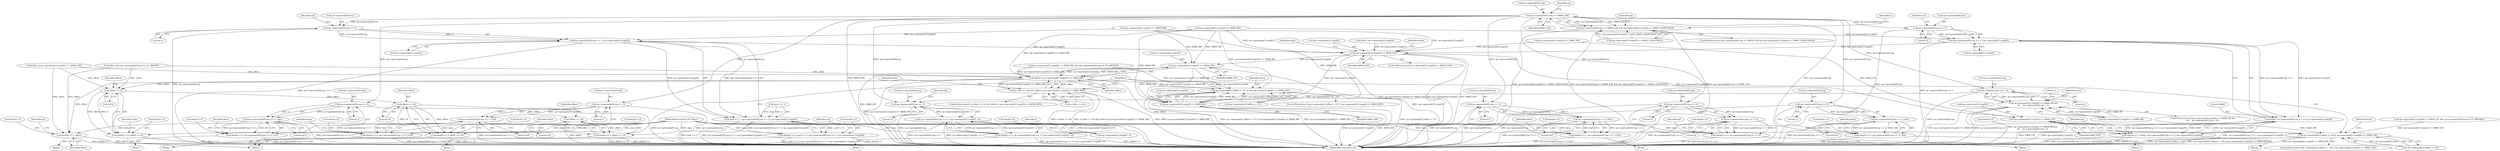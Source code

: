 digraph "0_radare2_f17bfd9f1da05f30f23a4dd05e9d2363e1406948@API" {
"1002031" [label="(Call,op->operands[0].reg == X86R_EAX)"];
"1002030" [label="(Call,op->operands[0].reg == X86R_EAX && op->operands[1].regs[0] == X86R_UNDEFINED)"];
"1002201" [label="(Call,op->operands[0].reg < 4)"];
"1002189" [label="(Call,op->operands[1].regs[0] >= X86R_R8 &&\n\t\t\t    op->operands[0].reg < 4)"];
"1002229" [label="(Call,op->operands[0].reg << 3)"];
"1002228" [label="(Call,op->operands[0].reg << 3 | (op->operands[1].regs[0] - 8))"];
"1002223" [label="(Call,data[l++] = op->operands[0].reg << 3 | (op->operands[1].regs[0] - 8))"];
"1002311" [label="(Call,op->operands[0].reg << 3)"];
"1002310" [label="(Call,op->operands[0].reg << 3 | 0x5)"];
"1002305" [label="(Call,data[l++] = op->operands[0].reg << 3 | 0x5)"];
"1002562" [label="(Call,op->operands[0].reg << 3)"];
"1002561" [label="(Call,op->operands[0].reg << 3 | 0x4)"];
"1002556" [label="(Call,data[l++] = op->operands[0].reg << 3 | 0x4)"];
"1002586" [label="(Call,op->operands[0].reg << 3)"];
"1002585" [label="(Call,op->operands[0].reg << 3 | 0x5)"];
"1002580" [label="(Call,data[l++] = op->operands[0].reg << 3 | 0x5)"];
"1002647" [label="(Call,op->operands[0].reg << 3)"];
"1002646" [label="(Call,op->operands[0].reg << 3 | 4)"];
"1002641" [label="(Call,data[l++] = op->operands[0].reg << 3 | 4)"];
"1002792" [label="(Call,op->operands[0].reg << 3)"];
"1002791" [label="(Call,op->operands[0].reg << 3 | 0x4)"];
"1002786" [label="(Call,data[l++] = op->operands[0].reg << 3 | 0x4)"];
"1002921" [label="(Call,op->operands[0].reg << 3)"];
"1002920" [label="(Call,op->operands[0].reg << 3 | op->operands[1].regs[0])"];
"1002918" [label="(Call,0x80 | op->operands[0].reg << 3 | op->operands[1].regs[0])"];
"1002913" [label="(Call,data[l++] = 0x80 | op->operands[0].reg << 3 | op->operands[1].regs[0])"];
"1003063" [label="(Call,op->operands[1].regs[0] == X86R_ESP)"];
"1003103" [label="(Call,op->operands[1].regs[0] == X86R_EIP)"];
"1003093" [label="(Call,op->operands[1].offset > 128 || op->operands[1].regs[0] == X86R_EIP)"];
"1003149" [label="(Call,op->operands[1].regs[0] == X86R_RIP)"];
"1003147" [label="(Call,offset || op->operands[1].regs[0] == X86R_RIP)"];
"1003141" [label="(Call,a->bits == 64 && (offset || op->operands[1].regs[0] == X86R_RIP))"];
"1003161" [label="(Call,data[l++] = offset)"];
"1003168" [label="(Call,op->operands[1].offset > 127 || op->operands[1].regs[0] == X86R_RIP)"];
"1003195" [label="(Call,offset >> 8)"];
"1003190" [label="(Call,data[l++] = offset >> 8)"];
"1003203" [label="(Call,offset >> 16)"];
"1003198" [label="(Call,data[l++] = offset >> 16)"];
"1003211" [label="(Call,offset >> 24)"];
"1003206" [label="(Call,data[l++] = offset >> 24)"];
"1003178" [label="(Call,op->operands[1].regs[0] == X86R_RIP)"];
"1003044" [label="(Call,op->operands[0].reg << 3)"];
"1003043" [label="(Call,op->operands[0].reg << 3 | op->operands[1].regs[0])"];
"1003039" [label="(Call,mod << 5 | op->operands[0].reg << 3 | op->operands[1].regs[0])"];
"1003034" [label="(Call,data[l++] = mod << 5 | op->operands[0].reg << 3 | op->operands[1].regs[0])"];
"1002929" [label="(Literal,3)"];
"1002786" [label="(Call,data[l++] = op->operands[0].reg << 3 | 0x4)"];
"1003052" [label="(Literal,3)"];
"1002167" [label="(Identifier,op)"];
"1003211" [label="(Call,offset >> 24)"];
"1002032" [label="(Call,op->operands[0].reg)"];
"1002656" [label="(Literal,4)"];
"1003150" [label="(Call,op->operands[1].regs[0])"];
"1003161" [label="(Call,data[l++] = offset)"];
"1003166" [label="(Identifier,offset)"];
"1002831" [label="(Call,offset || op->operands[1].regs[0] == X86R_EBP)"];
"1002045" [label="(Identifier,op)"];
"1002243" [label="(Identifier,op)"];
"1002557" [label="(Call,data[l++])"];
"1002655" [label="(Literal,3)"];
"1003207" [label="(Call,data[l++])"];
"1002920" [label="(Call,op->operands[0].reg << 3 | op->operands[1].regs[0])"];
"1003208" [label="(Identifier,data)"];
"1003045" [label="(Call,op->operands[0].reg)"];
"1002201" [label="(Call,op->operands[0].reg < 4)"];
"1002310" [label="(Call,op->operands[0].reg << 3 | 0x5)"];
"1003005" [label="(Call,op->operands[1].regs[0] == X86R_RIP)"];
"1003093" [label="(Call,op->operands[1].offset > 128 || op->operands[1].regs[0] == X86R_EIP)"];
"1003034" [label="(Call,data[l++] = mod << 5 | op->operands[0].reg << 3 | op->operands[1].regs[0])"];
"1003043" [label="(Call,op->operands[0].reg << 3 | op->operands[1].regs[0])"];
"1002323" [label="(Identifier,data)"];
"1002556" [label="(Call,data[l++] = op->operands[0].reg << 3 | 0x4)"];
"1003189" [label="(Block,)"];
"1002919" [label="(Literal,0x80)"];
"1002202" [label="(Call,op->operands[0].reg)"];
"1002646" [label="(Call,op->operands[0].reg << 3 | 4)"];
"1002801" [label="(Literal,0x4)"];
"1003083" [label="(Identifier,mod)"];
"1002787" [label="(Call,data[l++])"];
"1002029" [label="(ControlStructure,if (op->operands[0].reg == X86R_EAX && op->operands[1].regs[0] == X86R_UNDEFINED))"];
"1002594" [label="(Literal,3)"];
"1003199" [label="(Call,data[l++])"];
"1003033" [label="(Block,)"];
"1002595" [label="(Literal,0x5)"];
"1002228" [label="(Call,op->operands[0].reg << 3 | (op->operands[1].regs[0] - 8))"];
"1003068" [label="(Identifier,op)"];
"1002229" [label="(Call,op->operands[0].reg << 3)"];
"1003149" [label="(Call,op->operands[1].regs[0] == X86R_RIP)"];
"1003159" [label="(Identifier,X86R_RIP)"];
"1002189" [label="(Call,op->operands[1].regs[0] >= X86R_R8 &&\n\t\t\t    op->operands[0].reg < 4)"];
"1003216" [label="(MethodReturn,static int)"];
"1002930" [label="(Call,op->operands[1].regs[0])"];
"1003160" [label="(Block,)"];
"1002570" [label="(Literal,3)"];
"1002663" [label="(Identifier,op)"];
"1003197" [label="(Literal,8)"];
"1002319" [label="(Literal,3)"];
"1002793" [label="(Call,op->operands[0].reg)"];
"1003073" [label="(Identifier,X86R_ESP)"];
"1002574" [label="(Identifier,data)"];
"1002320" [label="(Literal,0x5)"];
"1002882" [label="(Call,op->operands[1].regs[0] == X86R_RIP)"];
"1002040" [label="(Call,op->operands[1].regs[0] == X86R_UNDEFINED)"];
"1003167" [label="(ControlStructure,if (op->operands[1].offset > 127 || op->operands[1].regs[0] == X86R_RIP))"];
"1002913" [label="(Call,data[l++] = 0x80 | op->operands[0].reg << 3 | op->operands[1].regs[0])"];
"1002188" [label="(ControlStructure,if (op->operands[1].regs[0] >= X86R_R8 &&\n\t\t\t    op->operands[0].reg < 4))"];
"1002561" [label="(Call,op->operands[0].reg << 3 | 0x4)"];
"1002305" [label="(Call,data[l++] = op->operands[0].reg << 3 | 0x5)"];
"1003168" [label="(Call,op->operands[1].offset > 127 || op->operands[1].regs[0] == X86R_RIP)"];
"1002571" [label="(Literal,0x4)"];
"1002555" [label="(Block,)"];
"1002055" [label="(Identifier,a)"];
"1002934" [label="(Identifier,op)"];
"1002580" [label="(Call,data[l++] = op->operands[0].reg << 3 | 0x5)"];
"1002975" [label="(Call,op->operands[1].regs[0] == X86R_EIP)"];
"1003104" [label="(Call,op->operands[1].regs[0])"];
"1002642" [label="(Call,data[l++])"];
"1002238" [label="(Call,op->operands[1].regs[0] - 8)"];
"1002312" [label="(Call,op->operands[0].reg)"];
"1002914" [label="(Call,data[l++])"];
"1003212" [label="(Identifier,offset)"];
"1002266" [label="(Block,)"];
"1003205" [label="(Literal,16)"];
"1003039" [label="(Call,mod << 5 | op->operands[0].reg << 3 | op->operands[1].regs[0])"];
"1003062" [label="(ControlStructure,if (op->operands[1].regs[0] == X86R_ESP))"];
"1003142" [label="(Call,a->bits == 64)"];
"1003192" [label="(Identifier,data)"];
"1003198" [label="(Call,data[l++] = offset >> 16)"];
"1003190" [label="(Call,data[l++] = offset >> 8)"];
"1002030" [label="(Call,op->operands[0].reg == X86R_EAX && op->operands[1].regs[0] == X86R_UNDEFINED)"];
"1000104" [label="(MethodParameterIn,ut8 *data)"];
"1002562" [label="(Call,op->operands[0].reg << 3)"];
"1002031" [label="(Call,op->operands[0].reg == X86R_EAX)"];
"1002039" [label="(Identifier,X86R_EAX)"];
"1002230" [label="(Call,op->operands[0].reg)"];
"1003162" [label="(Call,data[l++])"];
"1002190" [label="(Call,op->operands[1].regs[0] >= X86R_R8)"];
"1003064" [label="(Call,op->operands[1].regs[0])"];
"1002946" [label="(Call,0x40 | op->operands[1].regs[0])"];
"1002209" [label="(Literal,4)"];
"1003103" [label="(Call,op->operands[1].regs[0] == X86R_EIP)"];
"1002974" [label="(Call,op->operands[1].regs[0] == X86R_EIP && (op->operands[0].type & OT_DWORD))"];
"1003203" [label="(Call,offset >> 16)"];
"1002962" [label="(Identifier,op)"];
"1003147" [label="(Call,offset || op->operands[1].regs[0] == X86R_RIP)"];
"1002791" [label="(Call,op->operands[0].reg << 3 | 0x4)"];
"1003035" [label="(Call,data[l++])"];
"1003200" [label="(Identifier,data)"];
"1003141" [label="(Call,a->bits == 64 && (offset || op->operands[1].regs[0] == X86R_RIP))"];
"1003117" [label="(Identifier,data)"];
"1003179" [label="(Call,op->operands[1].regs[0])"];
"1002921" [label="(Call,op->operands[0].reg << 3)"];
"1003188" [label="(Identifier,X86R_RIP)"];
"1003178" [label="(Call,op->operands[1].regs[0] == X86R_RIP)"];
"1003057" [label="(Identifier,op)"];
"1002598" [label="(Identifier,data)"];
"1002785" [label="(Block,)"];
"1003004" [label="(Call,op->operands[1].regs[0] == X86R_RIP && (op->operands[0].type & OT_QWORD))"];
"1002311" [label="(Call,op->operands[0].reg << 3)"];
"1002224" [label="(Call,data[l++])"];
"1002918" [label="(Call,0x80 | op->operands[0].reg << 3 | op->operands[1].regs[0])"];
"1003053" [label="(Call,op->operands[1].regs[0])"];
"1003140" [label="(ControlStructure,if (a->bits == 64 && (offset || op->operands[1].regs[0] == X86R_RIP)))"];
"1003040" [label="(Call,mod << 5)"];
"1002581" [label="(Call,data[l++])"];
"1002800" [label="(Literal,3)"];
"1003215" [label="(Identifier,l)"];
"1003196" [label="(Identifier,offset)"];
"1002640" [label="(Block,)"];
"1003163" [label="(Identifier,data)"];
"1003206" [label="(Call,data[l++] = offset >> 24)"];
"1002648" [label="(Call,op->operands[0].reg)"];
"1002579" [label="(Block,)"];
"1003213" [label="(Literal,24)"];
"1003204" [label="(Identifier,offset)"];
"1003044" [label="(Call,op->operands[0].reg << 3)"];
"1002587" [label="(Call,op->operands[0].reg)"];
"1002253" [label="(Literal,1)"];
"1002586" [label="(Call,op->operands[0].reg << 3)"];
"1002912" [label="(Block,)"];
"1003173" [label="(Identifier,op)"];
"1002804" [label="(Identifier,data)"];
"1002563" [label="(Call,op->operands[0].reg)"];
"1002869" [label="(Call,offset && op->operands[0].type & OT_QWORD)"];
"1002210" [label="(Block,)"];
"1002641" [label="(Call,data[l++] = op->operands[0].reg << 3 | 4)"];
"1003191" [label="(Call,data[l++])"];
"1002213" [label="(Identifier,data)"];
"1003063" [label="(Call,op->operands[1].regs[0] == X86R_ESP)"];
"1002647" [label="(Call,op->operands[0].reg << 3)"];
"1003077" [label="(Identifier,data)"];
"1003113" [label="(Identifier,X86R_EIP)"];
"1002250" [label="(Identifier,l)"];
"1002306" [label="(Call,data[l++])"];
"1002792" [label="(Call,op->operands[0].reg << 3)"];
"1002237" [label="(Literal,3)"];
"1003094" [label="(Call,op->operands[1].offset > 128)"];
"1003148" [label="(Identifier,offset)"];
"1003169" [label="(Call,op->operands[1].offset > 127)"];
"1002922" [label="(Call,op->operands[0].reg)"];
"1002223" [label="(Call,data[l++] = op->operands[0].reg << 3 | (op->operands[1].regs[0] - 8))"];
"1002585" [label="(Call,op->operands[0].reg << 3 | 0x5)"];
"1003092" [label="(ControlStructure,if (op->operands[1].offset > 128 || op->operands[1].regs[0] == X86R_EIP))"];
"1003195" [label="(Call,offset >> 8)"];
"1002031" -> "1002030"  [label="AST: "];
"1002031" -> "1002039"  [label="CFG: "];
"1002032" -> "1002031"  [label="AST: "];
"1002039" -> "1002031"  [label="AST: "];
"1002045" -> "1002031"  [label="CFG: "];
"1002030" -> "1002031"  [label="CFG: "];
"1002031" -> "1003216"  [label="DDG: op->operands[0].reg"];
"1002031" -> "1003216"  [label="DDG: X86R_EAX"];
"1002031" -> "1002030"  [label="DDG: op->operands[0].reg"];
"1002031" -> "1002030"  [label="DDG: X86R_EAX"];
"1002031" -> "1002201"  [label="DDG: op->operands[0].reg"];
"1002031" -> "1002229"  [label="DDG: op->operands[0].reg"];
"1002031" -> "1002311"  [label="DDG: op->operands[0].reg"];
"1002031" -> "1002562"  [label="DDG: op->operands[0].reg"];
"1002031" -> "1002586"  [label="DDG: op->operands[0].reg"];
"1002031" -> "1002647"  [label="DDG: op->operands[0].reg"];
"1002031" -> "1002792"  [label="DDG: op->operands[0].reg"];
"1002031" -> "1002921"  [label="DDG: op->operands[0].reg"];
"1002031" -> "1003044"  [label="DDG: op->operands[0].reg"];
"1002030" -> "1002029"  [label="AST: "];
"1002030" -> "1002040"  [label="CFG: "];
"1002040" -> "1002030"  [label="AST: "];
"1002055" -> "1002030"  [label="CFG: "];
"1002167" -> "1002030"  [label="CFG: "];
"1002030" -> "1003216"  [label="DDG: op->operands[0].reg == X86R_EAX && op->operands[1].regs[0] == X86R_UNDEFINED"];
"1002030" -> "1003216"  [label="DDG: op->operands[0].reg == X86R_EAX"];
"1002030" -> "1003216"  [label="DDG: op->operands[1].regs[0] == X86R_UNDEFINED"];
"1002040" -> "1002030"  [label="DDG: op->operands[1].regs[0]"];
"1002040" -> "1002030"  [label="DDG: X86R_UNDEFINED"];
"1002201" -> "1002189"  [label="AST: "];
"1002201" -> "1002209"  [label="CFG: "];
"1002202" -> "1002201"  [label="AST: "];
"1002209" -> "1002201"  [label="AST: "];
"1002189" -> "1002201"  [label="CFG: "];
"1002201" -> "1003216"  [label="DDG: op->operands[0].reg"];
"1002201" -> "1002189"  [label="DDG: op->operands[0].reg"];
"1002201" -> "1002189"  [label="DDG: 4"];
"1002201" -> "1002229"  [label="DDG: op->operands[0].reg"];
"1002189" -> "1002188"  [label="AST: "];
"1002189" -> "1002190"  [label="CFG: "];
"1002190" -> "1002189"  [label="AST: "];
"1002213" -> "1002189"  [label="CFG: "];
"1002253" -> "1002189"  [label="CFG: "];
"1002189" -> "1003216"  [label="DDG: op->operands[1].regs[0] >= X86R_R8"];
"1002189" -> "1003216"  [label="DDG: op->operands[0].reg < 4"];
"1002189" -> "1003216"  [label="DDG: op->operands[1].regs[0] >= X86R_R8 &&\n\t\t\t    op->operands[0].reg < 4"];
"1002190" -> "1002189"  [label="DDG: op->operands[1].regs[0]"];
"1002190" -> "1002189"  [label="DDG: X86R_R8"];
"1002229" -> "1002228"  [label="AST: "];
"1002229" -> "1002237"  [label="CFG: "];
"1002230" -> "1002229"  [label="AST: "];
"1002237" -> "1002229"  [label="AST: "];
"1002243" -> "1002229"  [label="CFG: "];
"1002229" -> "1003216"  [label="DDG: op->operands[0].reg"];
"1002229" -> "1002228"  [label="DDG: op->operands[0].reg"];
"1002229" -> "1002228"  [label="DDG: 3"];
"1002228" -> "1002223"  [label="AST: "];
"1002228" -> "1002238"  [label="CFG: "];
"1002238" -> "1002228"  [label="AST: "];
"1002223" -> "1002228"  [label="CFG: "];
"1002228" -> "1003216"  [label="DDG: op->operands[0].reg << 3"];
"1002228" -> "1003216"  [label="DDG: op->operands[1].regs[0] - 8"];
"1002228" -> "1002223"  [label="DDG: op->operands[0].reg << 3"];
"1002228" -> "1002223"  [label="DDG: op->operands[1].regs[0] - 8"];
"1002238" -> "1002228"  [label="DDG: op->operands[1].regs[0]"];
"1002238" -> "1002228"  [label="DDG: 8"];
"1002223" -> "1002210"  [label="AST: "];
"1002224" -> "1002223"  [label="AST: "];
"1002250" -> "1002223"  [label="CFG: "];
"1002223" -> "1003216"  [label="DDG: data[l++]"];
"1002223" -> "1003216"  [label="DDG: op->operands[0].reg << 3 | (op->operands[1].regs[0] - 8)"];
"1000104" -> "1002223"  [label="DDG: data"];
"1002311" -> "1002310"  [label="AST: "];
"1002311" -> "1002319"  [label="CFG: "];
"1002312" -> "1002311"  [label="AST: "];
"1002319" -> "1002311"  [label="AST: "];
"1002320" -> "1002311"  [label="CFG: "];
"1002311" -> "1003216"  [label="DDG: op->operands[0].reg"];
"1002311" -> "1002310"  [label="DDG: op->operands[0].reg"];
"1002311" -> "1002310"  [label="DDG: 3"];
"1002310" -> "1002305"  [label="AST: "];
"1002310" -> "1002320"  [label="CFG: "];
"1002320" -> "1002310"  [label="AST: "];
"1002305" -> "1002310"  [label="CFG: "];
"1002310" -> "1003216"  [label="DDG: op->operands[0].reg << 3"];
"1002310" -> "1002305"  [label="DDG: op->operands[0].reg << 3"];
"1002310" -> "1002305"  [label="DDG: 0x5"];
"1002305" -> "1002266"  [label="AST: "];
"1002306" -> "1002305"  [label="AST: "];
"1002323" -> "1002305"  [label="CFG: "];
"1002305" -> "1003216"  [label="DDG: op->operands[0].reg << 3 | 0x5"];
"1000104" -> "1002305"  [label="DDG: data"];
"1002562" -> "1002561"  [label="AST: "];
"1002562" -> "1002570"  [label="CFG: "];
"1002563" -> "1002562"  [label="AST: "];
"1002570" -> "1002562"  [label="AST: "];
"1002571" -> "1002562"  [label="CFG: "];
"1002562" -> "1003216"  [label="DDG: op->operands[0].reg"];
"1002562" -> "1002561"  [label="DDG: op->operands[0].reg"];
"1002562" -> "1002561"  [label="DDG: 3"];
"1002561" -> "1002556"  [label="AST: "];
"1002561" -> "1002571"  [label="CFG: "];
"1002571" -> "1002561"  [label="AST: "];
"1002556" -> "1002561"  [label="CFG: "];
"1002561" -> "1003216"  [label="DDG: op->operands[0].reg << 3"];
"1002561" -> "1002556"  [label="DDG: op->operands[0].reg << 3"];
"1002561" -> "1002556"  [label="DDG: 0x4"];
"1002556" -> "1002555"  [label="AST: "];
"1002557" -> "1002556"  [label="AST: "];
"1002574" -> "1002556"  [label="CFG: "];
"1002556" -> "1003216"  [label="DDG: op->operands[0].reg << 3 | 0x4"];
"1000104" -> "1002556"  [label="DDG: data"];
"1002586" -> "1002585"  [label="AST: "];
"1002586" -> "1002594"  [label="CFG: "];
"1002587" -> "1002586"  [label="AST: "];
"1002594" -> "1002586"  [label="AST: "];
"1002595" -> "1002586"  [label="CFG: "];
"1002586" -> "1003216"  [label="DDG: op->operands[0].reg"];
"1002586" -> "1002585"  [label="DDG: op->operands[0].reg"];
"1002586" -> "1002585"  [label="DDG: 3"];
"1002585" -> "1002580"  [label="AST: "];
"1002585" -> "1002595"  [label="CFG: "];
"1002595" -> "1002585"  [label="AST: "];
"1002580" -> "1002585"  [label="CFG: "];
"1002585" -> "1003216"  [label="DDG: op->operands[0].reg << 3"];
"1002585" -> "1002580"  [label="DDG: op->operands[0].reg << 3"];
"1002585" -> "1002580"  [label="DDG: 0x5"];
"1002580" -> "1002579"  [label="AST: "];
"1002581" -> "1002580"  [label="AST: "];
"1002598" -> "1002580"  [label="CFG: "];
"1002580" -> "1003216"  [label="DDG: op->operands[0].reg << 3 | 0x5"];
"1000104" -> "1002580"  [label="DDG: data"];
"1002647" -> "1002646"  [label="AST: "];
"1002647" -> "1002655"  [label="CFG: "];
"1002648" -> "1002647"  [label="AST: "];
"1002655" -> "1002647"  [label="AST: "];
"1002656" -> "1002647"  [label="CFG: "];
"1002647" -> "1003216"  [label="DDG: op->operands[0].reg"];
"1002647" -> "1002646"  [label="DDG: op->operands[0].reg"];
"1002647" -> "1002646"  [label="DDG: 3"];
"1002646" -> "1002641"  [label="AST: "];
"1002646" -> "1002656"  [label="CFG: "];
"1002656" -> "1002646"  [label="AST: "];
"1002641" -> "1002646"  [label="CFG: "];
"1002646" -> "1003216"  [label="DDG: op->operands[0].reg << 3"];
"1002646" -> "1002641"  [label="DDG: op->operands[0].reg << 3"];
"1002646" -> "1002641"  [label="DDG: 4"];
"1002641" -> "1002640"  [label="AST: "];
"1002642" -> "1002641"  [label="AST: "];
"1002663" -> "1002641"  [label="CFG: "];
"1002641" -> "1003216"  [label="DDG: op->operands[0].reg << 3 | 4"];
"1000104" -> "1002641"  [label="DDG: data"];
"1002792" -> "1002791"  [label="AST: "];
"1002792" -> "1002800"  [label="CFG: "];
"1002793" -> "1002792"  [label="AST: "];
"1002800" -> "1002792"  [label="AST: "];
"1002801" -> "1002792"  [label="CFG: "];
"1002792" -> "1003216"  [label="DDG: op->operands[0].reg"];
"1002792" -> "1002791"  [label="DDG: op->operands[0].reg"];
"1002792" -> "1002791"  [label="DDG: 3"];
"1002791" -> "1002786"  [label="AST: "];
"1002791" -> "1002801"  [label="CFG: "];
"1002801" -> "1002791"  [label="AST: "];
"1002786" -> "1002791"  [label="CFG: "];
"1002791" -> "1003216"  [label="DDG: op->operands[0].reg << 3"];
"1002791" -> "1002786"  [label="DDG: op->operands[0].reg << 3"];
"1002791" -> "1002786"  [label="DDG: 0x4"];
"1002786" -> "1002785"  [label="AST: "];
"1002787" -> "1002786"  [label="AST: "];
"1002804" -> "1002786"  [label="CFG: "];
"1002786" -> "1003216"  [label="DDG: op->operands[0].reg << 3 | 0x4"];
"1000104" -> "1002786"  [label="DDG: data"];
"1002921" -> "1002920"  [label="AST: "];
"1002921" -> "1002929"  [label="CFG: "];
"1002922" -> "1002921"  [label="AST: "];
"1002929" -> "1002921"  [label="AST: "];
"1002934" -> "1002921"  [label="CFG: "];
"1002921" -> "1003216"  [label="DDG: op->operands[0].reg"];
"1002921" -> "1002920"  [label="DDG: op->operands[0].reg"];
"1002921" -> "1002920"  [label="DDG: 3"];
"1002920" -> "1002918"  [label="AST: "];
"1002920" -> "1002930"  [label="CFG: "];
"1002930" -> "1002920"  [label="AST: "];
"1002918" -> "1002920"  [label="CFG: "];
"1002920" -> "1003216"  [label="DDG: op->operands[0].reg << 3"];
"1002920" -> "1002918"  [label="DDG: op->operands[0].reg << 3"];
"1002920" -> "1002918"  [label="DDG: op->operands[1].regs[0]"];
"1002882" -> "1002920"  [label="DDG: op->operands[1].regs[0]"];
"1002920" -> "1003063"  [label="DDG: op->operands[1].regs[0]"];
"1002918" -> "1002913"  [label="AST: "];
"1002919" -> "1002918"  [label="AST: "];
"1002913" -> "1002918"  [label="CFG: "];
"1002918" -> "1003216"  [label="DDG: op->operands[0].reg << 3 | op->operands[1].regs[0]"];
"1002918" -> "1002913"  [label="DDG: 0x80"];
"1002918" -> "1002913"  [label="DDG: op->operands[0].reg << 3 | op->operands[1].regs[0]"];
"1002913" -> "1002912"  [label="AST: "];
"1002914" -> "1002913"  [label="AST: "];
"1002962" -> "1002913"  [label="CFG: "];
"1002913" -> "1003216"  [label="DDG: data[l++]"];
"1002913" -> "1003216"  [label="DDG: 0x80 | op->operands[0].reg << 3 | op->operands[1].regs[0]"];
"1000104" -> "1002913"  [label="DDG: data"];
"1003063" -> "1003062"  [label="AST: "];
"1003063" -> "1003073"  [label="CFG: "];
"1003064" -> "1003063"  [label="AST: "];
"1003073" -> "1003063"  [label="AST: "];
"1003077" -> "1003063"  [label="CFG: "];
"1003083" -> "1003063"  [label="CFG: "];
"1003063" -> "1003216"  [label="DDG: op->operands[1].regs[0]"];
"1003063" -> "1003216"  [label="DDG: X86R_ESP"];
"1003063" -> "1003216"  [label="DDG: op->operands[1].regs[0] == X86R_ESP"];
"1003043" -> "1003063"  [label="DDG: op->operands[1].regs[0]"];
"1002946" -> "1003063"  [label="DDG: op->operands[1].regs[0]"];
"1003005" -> "1003063"  [label="DDG: op->operands[1].regs[0]"];
"1002882" -> "1003063"  [label="DDG: op->operands[1].regs[0]"];
"1002975" -> "1003063"  [label="DDG: op->operands[1].regs[0]"];
"1003063" -> "1003103"  [label="DDG: op->operands[1].regs[0]"];
"1003063" -> "1003149"  [label="DDG: op->operands[1].regs[0]"];
"1003063" -> "1003178"  [label="DDG: op->operands[1].regs[0]"];
"1003103" -> "1003093"  [label="AST: "];
"1003103" -> "1003113"  [label="CFG: "];
"1003104" -> "1003103"  [label="AST: "];
"1003113" -> "1003103"  [label="AST: "];
"1003093" -> "1003103"  [label="CFG: "];
"1003103" -> "1003216"  [label="DDG: op->operands[1].regs[0]"];
"1003103" -> "1003216"  [label="DDG: X86R_EIP"];
"1003103" -> "1003093"  [label="DDG: op->operands[1].regs[0]"];
"1003103" -> "1003093"  [label="DDG: X86R_EIP"];
"1002975" -> "1003103"  [label="DDG: X86R_EIP"];
"1003093" -> "1003092"  [label="AST: "];
"1003093" -> "1003094"  [label="CFG: "];
"1003094" -> "1003093"  [label="AST: "];
"1003117" -> "1003093"  [label="CFG: "];
"1003215" -> "1003093"  [label="CFG: "];
"1003093" -> "1003216"  [label="DDG: op->operands[1].offset > 128"];
"1003093" -> "1003216"  [label="DDG: op->operands[1].offset > 128 || op->operands[1].regs[0] == X86R_EIP"];
"1003093" -> "1003216"  [label="DDG: op->operands[1].regs[0] == X86R_EIP"];
"1003094" -> "1003093"  [label="DDG: op->operands[1].offset"];
"1003094" -> "1003093"  [label="DDG: 128"];
"1002974" -> "1003093"  [label="DDG: op->operands[1].regs[0] == X86R_EIP"];
"1003149" -> "1003147"  [label="AST: "];
"1003149" -> "1003159"  [label="CFG: "];
"1003150" -> "1003149"  [label="AST: "];
"1003159" -> "1003149"  [label="AST: "];
"1003147" -> "1003149"  [label="CFG: "];
"1003149" -> "1003216"  [label="DDG: op->operands[1].regs[0]"];
"1003149" -> "1003216"  [label="DDG: X86R_RIP"];
"1003149" -> "1003147"  [label="DDG: op->operands[1].regs[0]"];
"1003149" -> "1003147"  [label="DDG: X86R_RIP"];
"1002882" -> "1003149"  [label="DDG: X86R_RIP"];
"1003005" -> "1003149"  [label="DDG: X86R_RIP"];
"1003149" -> "1003178"  [label="DDG: op->operands[1].regs[0]"];
"1003149" -> "1003178"  [label="DDG: X86R_RIP"];
"1003147" -> "1003141"  [label="AST: "];
"1003147" -> "1003148"  [label="CFG: "];
"1003148" -> "1003147"  [label="AST: "];
"1003141" -> "1003147"  [label="CFG: "];
"1003147" -> "1003216"  [label="DDG: op->operands[1].regs[0] == X86R_RIP"];
"1003147" -> "1003216"  [label="DDG: offset"];
"1003147" -> "1003141"  [label="DDG: offset"];
"1003147" -> "1003141"  [label="DDG: op->operands[1].regs[0] == X86R_RIP"];
"1002831" -> "1003147"  [label="DDG: offset"];
"1002869" -> "1003147"  [label="DDG: offset"];
"1002882" -> "1003147"  [label="DDG: op->operands[1].regs[0] == X86R_RIP"];
"1003004" -> "1003147"  [label="DDG: op->operands[1].regs[0] == X86R_RIP"];
"1003147" -> "1003161"  [label="DDG: offset"];
"1003147" -> "1003168"  [label="DDG: op->operands[1].regs[0] == X86R_RIP"];
"1003147" -> "1003195"  [label="DDG: offset"];
"1003141" -> "1003140"  [label="AST: "];
"1003141" -> "1003142"  [label="CFG: "];
"1003142" -> "1003141"  [label="AST: "];
"1003163" -> "1003141"  [label="CFG: "];
"1003215" -> "1003141"  [label="CFG: "];
"1003141" -> "1003216"  [label="DDG: a->bits == 64 && (offset || op->operands[1].regs[0] == X86R_RIP)"];
"1003141" -> "1003216"  [label="DDG: offset || op->operands[1].regs[0] == X86R_RIP"];
"1003141" -> "1003216"  [label="DDG: a->bits == 64"];
"1003142" -> "1003141"  [label="DDG: a->bits"];
"1003142" -> "1003141"  [label="DDG: 64"];
"1003161" -> "1003160"  [label="AST: "];
"1003161" -> "1003166"  [label="CFG: "];
"1003162" -> "1003161"  [label="AST: "];
"1003166" -> "1003161"  [label="AST: "];
"1003173" -> "1003161"  [label="CFG: "];
"1003161" -> "1003216"  [label="DDG: data[l++]"];
"1003161" -> "1003216"  [label="DDG: offset"];
"1002831" -> "1003161"  [label="DDG: offset"];
"1002869" -> "1003161"  [label="DDG: offset"];
"1000104" -> "1003161"  [label="DDG: data"];
"1003168" -> "1003167"  [label="AST: "];
"1003168" -> "1003169"  [label="CFG: "];
"1003168" -> "1003178"  [label="CFG: "];
"1003169" -> "1003168"  [label="AST: "];
"1003178" -> "1003168"  [label="AST: "];
"1003192" -> "1003168"  [label="CFG: "];
"1003215" -> "1003168"  [label="CFG: "];
"1003168" -> "1003216"  [label="DDG: op->operands[1].offset > 127"];
"1003168" -> "1003216"  [label="DDG: op->operands[1].offset > 127 || op->operands[1].regs[0] == X86R_RIP"];
"1003168" -> "1003216"  [label="DDG: op->operands[1].regs[0] == X86R_RIP"];
"1003169" -> "1003168"  [label="DDG: op->operands[1].offset"];
"1003169" -> "1003168"  [label="DDG: 127"];
"1002882" -> "1003168"  [label="DDG: op->operands[1].regs[0] == X86R_RIP"];
"1003004" -> "1003168"  [label="DDG: op->operands[1].regs[0] == X86R_RIP"];
"1003178" -> "1003168"  [label="DDG: op->operands[1].regs[0]"];
"1003178" -> "1003168"  [label="DDG: X86R_RIP"];
"1003195" -> "1003190"  [label="AST: "];
"1003195" -> "1003197"  [label="CFG: "];
"1003196" -> "1003195"  [label="AST: "];
"1003197" -> "1003195"  [label="AST: "];
"1003190" -> "1003195"  [label="CFG: "];
"1003195" -> "1003190"  [label="DDG: offset"];
"1003195" -> "1003190"  [label="DDG: 8"];
"1002831" -> "1003195"  [label="DDG: offset"];
"1002869" -> "1003195"  [label="DDG: offset"];
"1003195" -> "1003203"  [label="DDG: offset"];
"1003190" -> "1003189"  [label="AST: "];
"1003191" -> "1003190"  [label="AST: "];
"1003200" -> "1003190"  [label="CFG: "];
"1003190" -> "1003216"  [label="DDG: offset >> 8"];
"1000104" -> "1003190"  [label="DDG: data"];
"1003203" -> "1003198"  [label="AST: "];
"1003203" -> "1003205"  [label="CFG: "];
"1003204" -> "1003203"  [label="AST: "];
"1003205" -> "1003203"  [label="AST: "];
"1003198" -> "1003203"  [label="CFG: "];
"1003203" -> "1003198"  [label="DDG: offset"];
"1003203" -> "1003198"  [label="DDG: 16"];
"1003203" -> "1003211"  [label="DDG: offset"];
"1003198" -> "1003189"  [label="AST: "];
"1003199" -> "1003198"  [label="AST: "];
"1003208" -> "1003198"  [label="CFG: "];
"1003198" -> "1003216"  [label="DDG: offset >> 16"];
"1000104" -> "1003198"  [label="DDG: data"];
"1003211" -> "1003206"  [label="AST: "];
"1003211" -> "1003213"  [label="CFG: "];
"1003212" -> "1003211"  [label="AST: "];
"1003213" -> "1003211"  [label="AST: "];
"1003206" -> "1003211"  [label="CFG: "];
"1003211" -> "1003216"  [label="DDG: offset"];
"1003211" -> "1003206"  [label="DDG: offset"];
"1003211" -> "1003206"  [label="DDG: 24"];
"1003206" -> "1003189"  [label="AST: "];
"1003207" -> "1003206"  [label="AST: "];
"1003215" -> "1003206"  [label="CFG: "];
"1003206" -> "1003216"  [label="DDG: data[l++]"];
"1003206" -> "1003216"  [label="DDG: offset >> 24"];
"1000104" -> "1003206"  [label="DDG: data"];
"1003178" -> "1003188"  [label="CFG: "];
"1003179" -> "1003178"  [label="AST: "];
"1003188" -> "1003178"  [label="AST: "];
"1003178" -> "1003216"  [label="DDG: X86R_RIP"];
"1003178" -> "1003216"  [label="DDG: op->operands[1].regs[0]"];
"1002882" -> "1003178"  [label="DDG: X86R_RIP"];
"1003005" -> "1003178"  [label="DDG: X86R_RIP"];
"1003044" -> "1003043"  [label="AST: "];
"1003044" -> "1003052"  [label="CFG: "];
"1003045" -> "1003044"  [label="AST: "];
"1003052" -> "1003044"  [label="AST: "];
"1003057" -> "1003044"  [label="CFG: "];
"1003044" -> "1003216"  [label="DDG: op->operands[0].reg"];
"1003044" -> "1003043"  [label="DDG: op->operands[0].reg"];
"1003044" -> "1003043"  [label="DDG: 3"];
"1003043" -> "1003039"  [label="AST: "];
"1003043" -> "1003053"  [label="CFG: "];
"1003053" -> "1003043"  [label="AST: "];
"1003039" -> "1003043"  [label="CFG: "];
"1003043" -> "1003216"  [label="DDG: op->operands[0].reg << 3"];
"1003043" -> "1003039"  [label="DDG: op->operands[0].reg << 3"];
"1003043" -> "1003039"  [label="DDG: op->operands[1].regs[0]"];
"1003005" -> "1003043"  [label="DDG: op->operands[1].regs[0]"];
"1003039" -> "1003034"  [label="AST: "];
"1003040" -> "1003039"  [label="AST: "];
"1003034" -> "1003039"  [label="CFG: "];
"1003039" -> "1003216"  [label="DDG: mod << 5"];
"1003039" -> "1003216"  [label="DDG: op->operands[0].reg << 3 | op->operands[1].regs[0]"];
"1003039" -> "1003034"  [label="DDG: mod << 5"];
"1003039" -> "1003034"  [label="DDG: op->operands[0].reg << 3 | op->operands[1].regs[0]"];
"1003040" -> "1003039"  [label="DDG: mod"];
"1003040" -> "1003039"  [label="DDG: 5"];
"1003034" -> "1003033"  [label="AST: "];
"1003035" -> "1003034"  [label="AST: "];
"1003068" -> "1003034"  [label="CFG: "];
"1003034" -> "1003216"  [label="DDG: mod << 5 | op->operands[0].reg << 3 | op->operands[1].regs[0]"];
"1003034" -> "1003216"  [label="DDG: data[l++]"];
"1000104" -> "1003034"  [label="DDG: data"];
}

